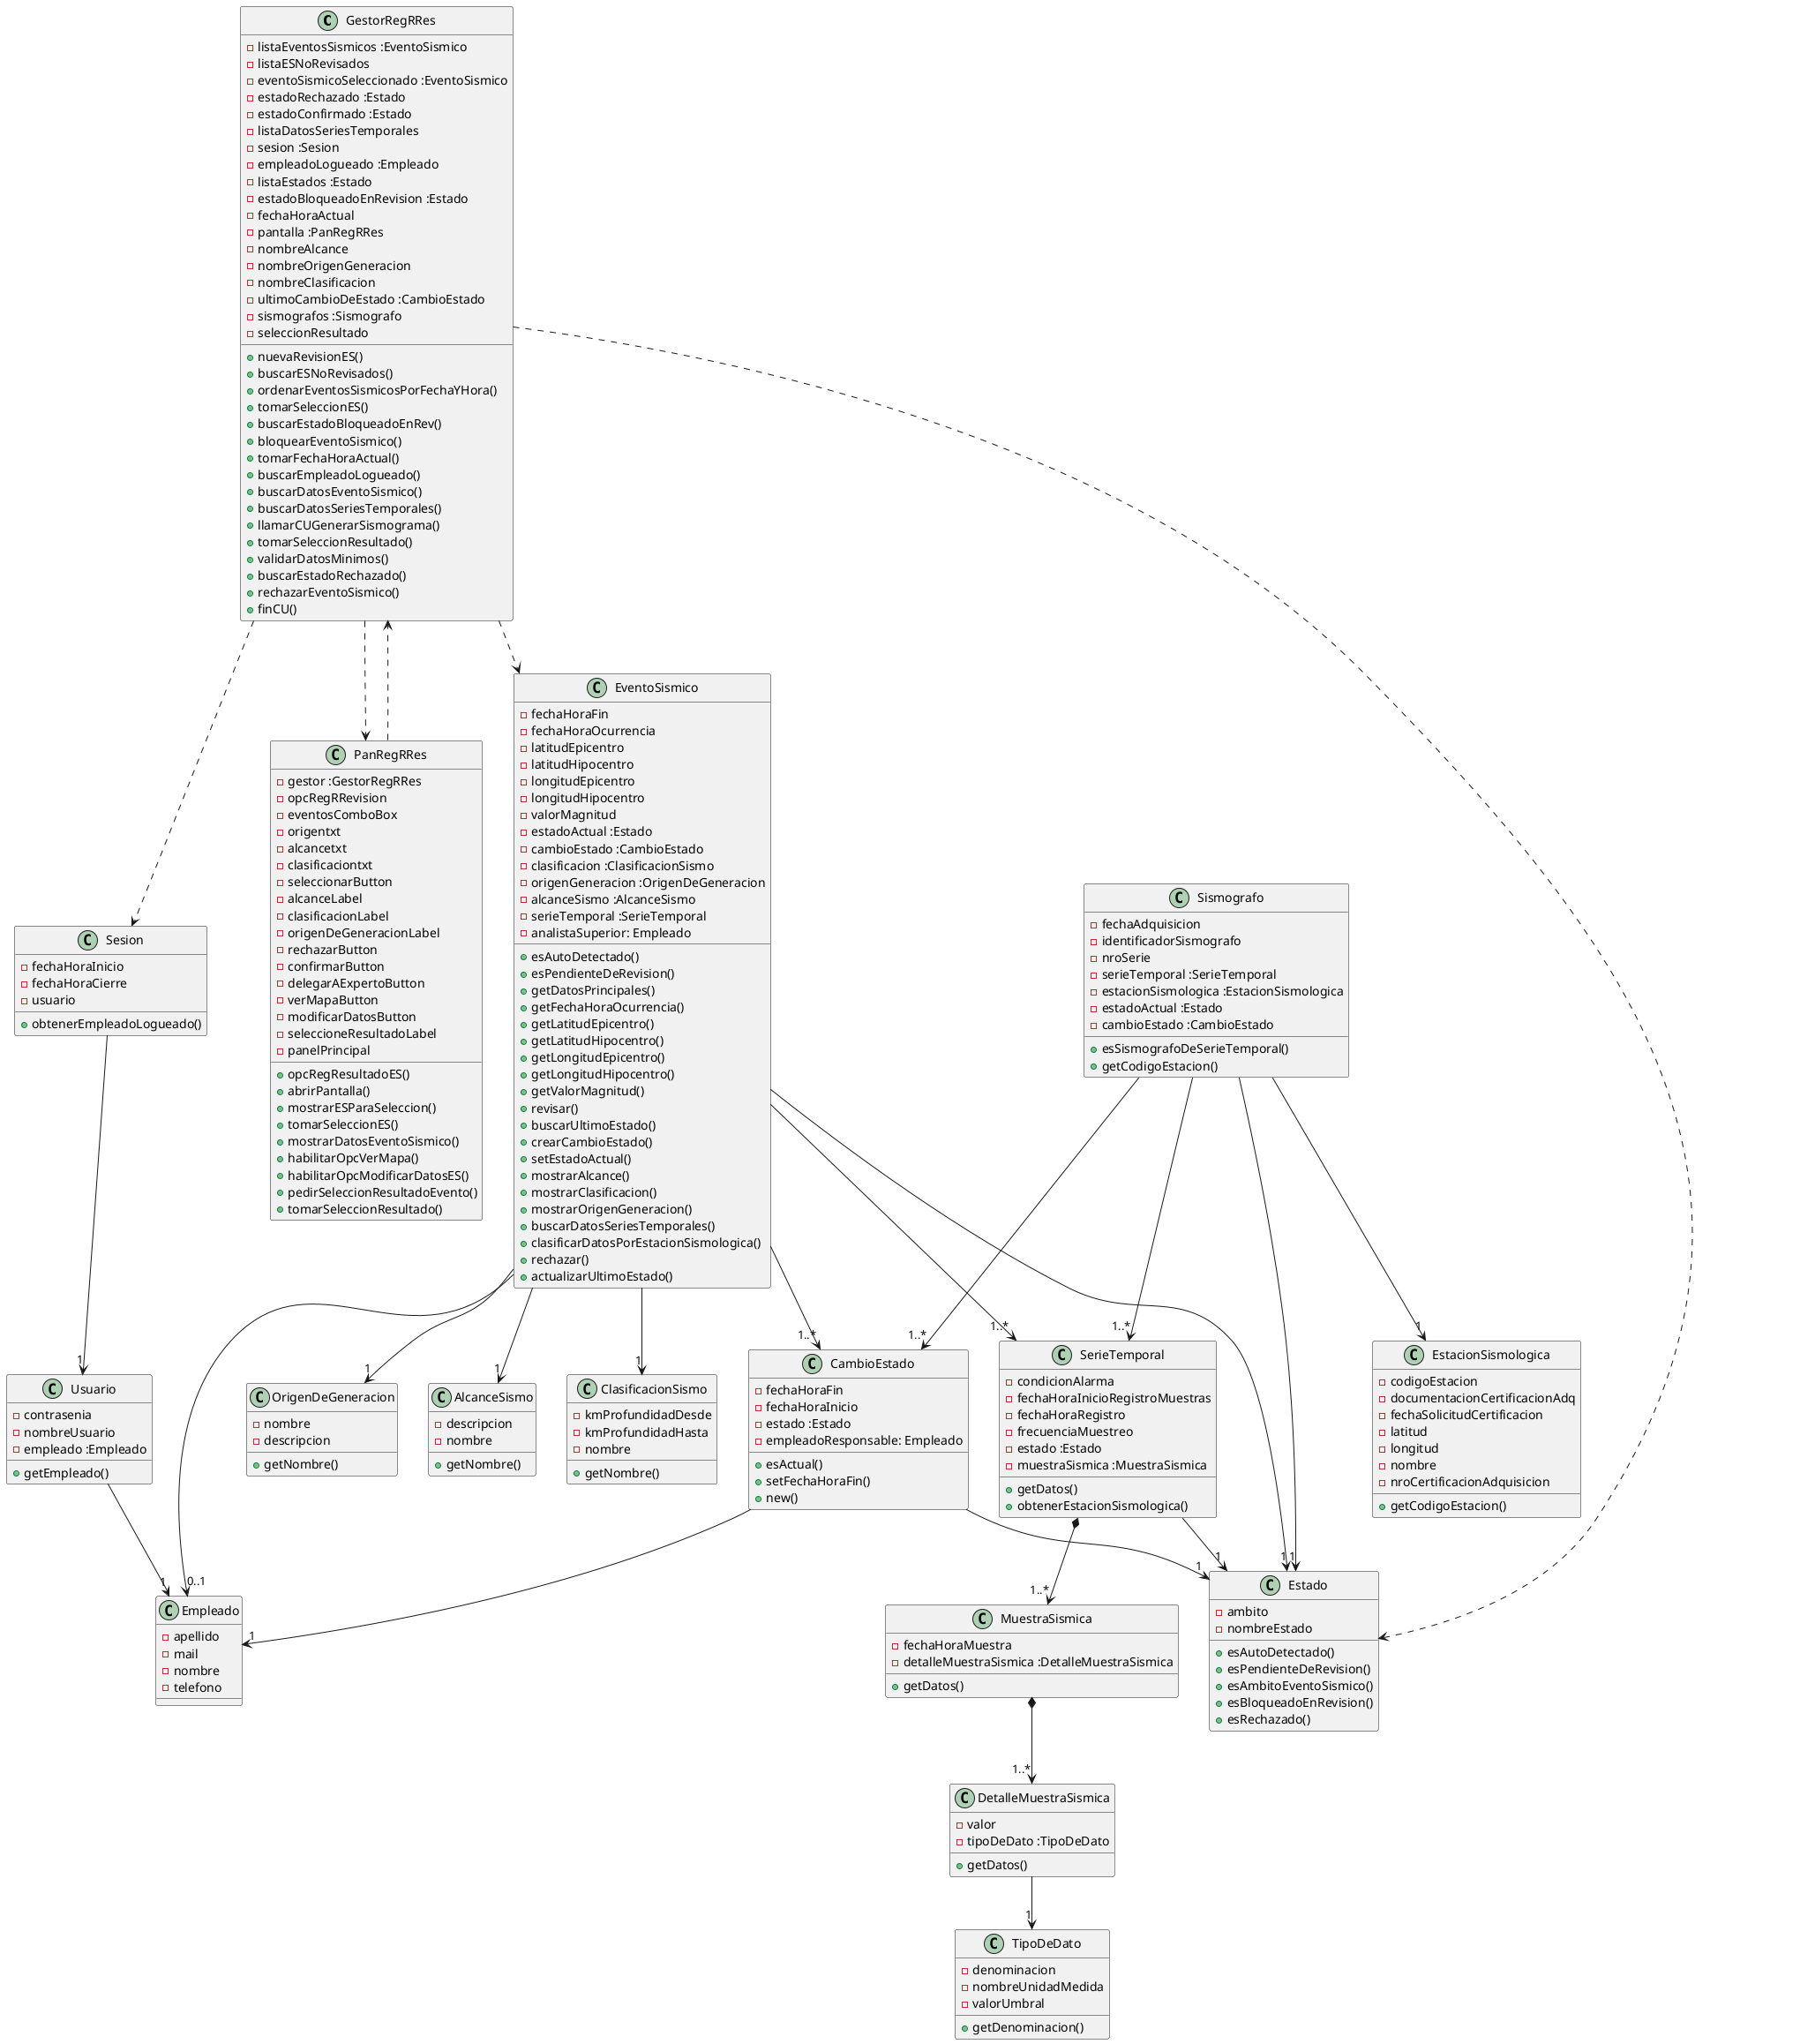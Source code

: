 @startuml vista-estatica

class GestorRegRRes{
    -listaEventosSismicos :EventoSismico
    -listaESNoRevisados
    -eventoSismicoSeleccionado :EventoSismico
    -estadoRechazado :Estado
    -estadoConfirmado :Estado
    -listaDatosSeriesTemporales
    -sesion :Sesion
    -empleadoLogueado :Empleado
    -listaEstados :Estado
    -estadoBloqueadoEnRevision :Estado
    -fechaHoraActual
    -pantalla :PanRegRRes
    -nombreAlcance
    -nombreOrigenGeneracion
    -nombreClasificacion
    -ultimoCambioDeEstado :CambioEstado
    -sismografos :Sismografo
    -seleccionResultado

    +nuevaRevisionES()
    +buscarESNoRevisados()
    +ordenarEventosSismicosPorFechaYHora()
    +tomarSeleccionES()
    +buscarEstadoBloqueadoEnRev()
    +bloquearEventoSismico()
    +tomarFechaHoraActual()
    +buscarEmpleadoLogueado()
    +buscarDatosEventoSismico()
    +buscarDatosSeriesTemporales()
    +llamarCUGenerarSismograma()
    +tomarSeleccionResultado()
    +validarDatosMinimos()
    +buscarEstadoRechazado()
    +rechazarEventoSismico()
    +finCU()
}

class PanRegRRes{
    -gestor :GestorRegRRes
    -opcRegRRevision
    -eventosComboBox
    -origentxt
    -alcancetxt
    -clasificaciontxt
    -seleccionarButton
    -alcanceLabel
    -clasificacionLabel
    -origenDeGeneracionLabel
    -rechazarButton
    -confirmarButton
    -delegarAExpertoButton
    -verMapaButton
    -modificarDatosButton
    -seleccioneResultadoLabel
    -panelPrincipal

    +opcRegResultadoES()
    +abrirPantalla()
    +mostrarESParaSeleccion()
    +tomarSeleccionES()
    +mostrarDatosEventoSismico()
    +habilitarOpcVerMapa()
    +habilitarOpcModificarDatosES()
    +pedirSeleccionResultadoEvento()
    +tomarSeleccionResultado()
}

class AlcanceSismo{
    -descripcion
    -nombre

    +getNombre()
}

class CambioEstado{
    -fechaHoraFin
    -fechaHoraInicio
    -estado :Estado
    -empleadoResponsable: Empleado

    +esActual()
    +setFechaHoraFin()
    +new()
}

class ClasificacionSismo{
    -kmProfundidadDesde
    -kmProfundidadHasta
    -nombre

    +getNombre()
}

class DetalleMuestraSismica{
    -valor
    -tipoDeDato :TipoDeDato

    +getDatos()
}

class Empleado{
    -apellido
    -mail
    -nombre
    -telefono
}

class EstacionSismologica{
    -codigoEstacion
    -documentacionCertificacionAdq
    -fechaSolicitudCertificacion
    -latitud
    -longitud
    -nombre
    -nroCertificacionAdquisicion
    
    +getCodigoEstacion()
}

class Estado{
    -ambito
    -nombreEstado

    +esAutoDetectado()
    +esPendienteDeRevision()
    +esAmbitoEventoSismico()
    +esBloqueadoEnRevision()
    +esRechazado()
}

class EventoSismico{
    -fechaHoraFin
    -fechaHoraOcurrencia
    -latitudEpicentro
    -latitudHipocentro
    -longitudEpicentro
    -longitudHipocentro
    -valorMagnitud
    -estadoActual :Estado
    -cambioEstado :CambioEstado
    -clasificacion :ClasificacionSismo
    -origenGeneracion :OrigenDeGeneracion
    -alcanceSismo :AlcanceSismo
    -serieTemporal :SerieTemporal
    -analistaSuperior: Empleado

    +esAutoDetectado()
    +esPendienteDeRevision()
    +getDatosPrincipales()
    +getFechaHoraOcurrencia()
    +getLatitudEpicentro()
    +getLatitudHipocentro()
    +getLongitudEpicentro()
    +getLongitudHipocentro()
    +getValorMagnitud()
    +revisar()
    +buscarUltimoEstado()
    +crearCambioEstado()
    +setEstadoActual()
    +mostrarAlcance()
    +mostrarClasificacion()
    +mostrarOrigenGeneracion()
    +buscarDatosSeriesTemporales()
    +clasificarDatosPorEstacionSismologica()
    +rechazar()
    +actualizarUltimoEstado()
}

class MuestraSismica{
    -fechaHoraMuestra
    -detalleMuestraSismica :DetalleMuestraSismica

    +getDatos()
}

class OrigenDeGeneracion{
    -nombre
    -descripcion

    +getNombre()
}

class SerieTemporal{
    -condicionAlarma
    -fechaHoraInicioRegistroMuestras
    -fechaHoraRegistro
    -frecuenciaMuestreo
    -estado :Estado
    -muestraSismica :MuestraSismica

    +getDatos()
    +obtenerEstacionSismologica()
}

class Sesion{
    -fechaHoraInicio
    -fechaHoraCierre
    -usuario

    +obtenerEmpleadoLogueado()
}

class Sismografo{
    -fechaAdquisicion
    -identificadorSismografo
    -nroSerie
    -serieTemporal :SerieTemporal
    -estacionSismologica :EstacionSismologica
    -estadoActual :Estado
    -cambioEstado :CambioEstado

    +esSismografoDeSerieTemporal()
    +getCodigoEstacion()
}

class TipoDeDato{
    -denominacion
    -nombreUnidadMedida
    -valorUmbral

    +getDenominacion()
}

class Usuario{
    -contrasenia
    -nombreUsuario
    -empleado :Empleado

    +getEmpleado()
}

PanRegRRes ..> GestorRegRRes

GestorRegRRes ..> PanRegRRes

GestorRegRRes ..> EventoSismico

GestorRegRRes ..> Estado

GestorRegRRes ..> Sesion

EventoSismico -->"1" Estado

Sesion -->"1" Usuario

Usuario -->"1" Empleado

CambioEstado -->"1" Estado

CambioEstado -->"1" Empleado

EventoSismico -->"1" AlcanceSismo

EventoSismico -->"1" ClasificacionSismo

EventoSismico -->"1" OrigenDeGeneracion

EventoSismico -->"1..*" SerieTemporal

EventoSismico -->"1..*"CambioEstado
EventoSismico -->"0..1"Empleado

SerieTemporal *-->"1..*" MuestraSismica

SerieTemporal -->"1"Estado

MuestraSismica *-->"1..*" DetalleMuestraSismica

Sismografo -->"1" Estado

Sismografo -->"1..*" CambioEstado

DetalleMuestraSismica -->"1" TipoDeDato

Sismografo -->"1..*" SerieTemporal

Sismografo -->"1" EstacionSismologica
@enduml